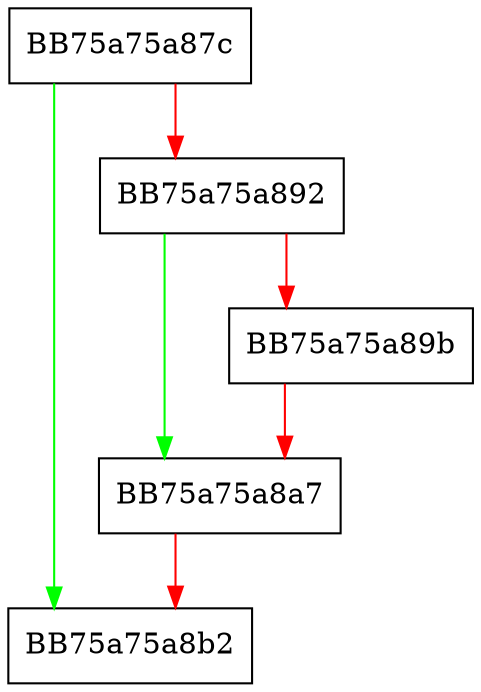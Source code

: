 digraph sqlite3VtabUnlock {
  node [shape="box"];
  graph [splines=ortho];
  BB75a75a87c -> BB75a75a8b2 [color="green"];
  BB75a75a87c -> BB75a75a892 [color="red"];
  BB75a75a892 -> BB75a75a8a7 [color="green"];
  BB75a75a892 -> BB75a75a89b [color="red"];
  BB75a75a89b -> BB75a75a8a7 [color="red"];
  BB75a75a8a7 -> BB75a75a8b2 [color="red"];
}